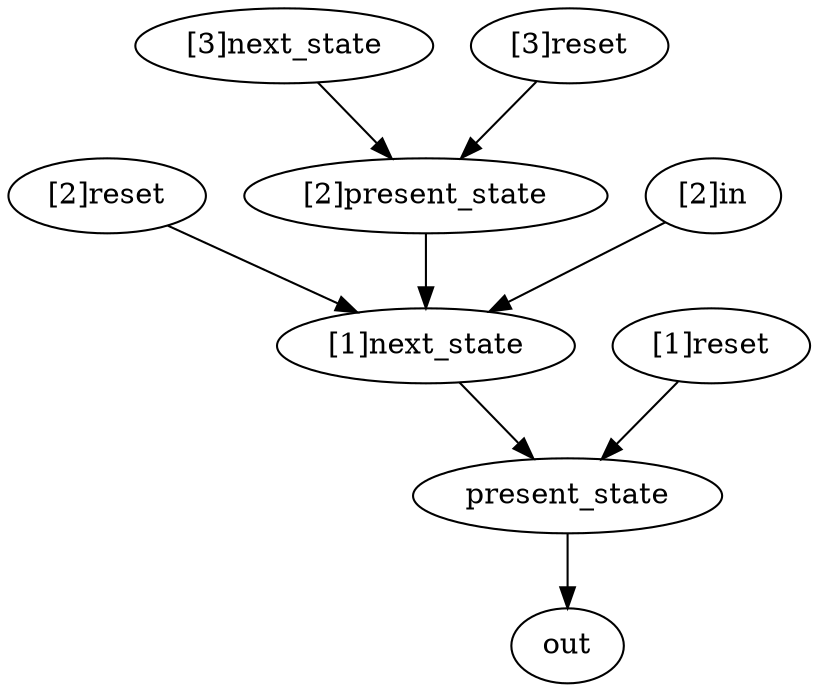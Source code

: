 strict digraph "" {
	"[2]reset"	[complexity=5,
		importance=3.9703778123,
		rank=0.79407556246];
	"[1]next_state"	[complexity=4,
		importance=0.7711950694,
		rank=0.19279876735];
	"[2]reset" -> "[1]next_state";
	"[2]present_state"	[complexity=5,
		importance=3.38100126947,
		rank=0.676200253895];
	"[2]present_state" -> "[1]next_state";
	present_state	[complexity=2,
		importance=0.440245442863,
		rank=0.220122721432];
	"[1]next_state" -> present_state;
	"[3]next_state"	[complexity=7,
		importance=3.71195089601,
		rank=0.53027869943];
	"[3]next_state" -> "[2]present_state";
	"[2]in"	[complexity=6,
		importance=3.1991827429,
		rank=0.533197123816];
	"[2]in" -> "[1]next_state";
	out	[complexity=0,
		importance=0.144024450989,
		rank=0.0];
	present_state -> out;
	"[1]reset"	[complexity=3,
		importance=0.994893351027,
		rank=0.331631117009];
	"[1]reset" -> present_state;
	"[3]reset"	[complexity=6,
		importance=6.87640500425,
		rank=1.14606750071];
	"[3]reset" -> "[2]present_state";
}
